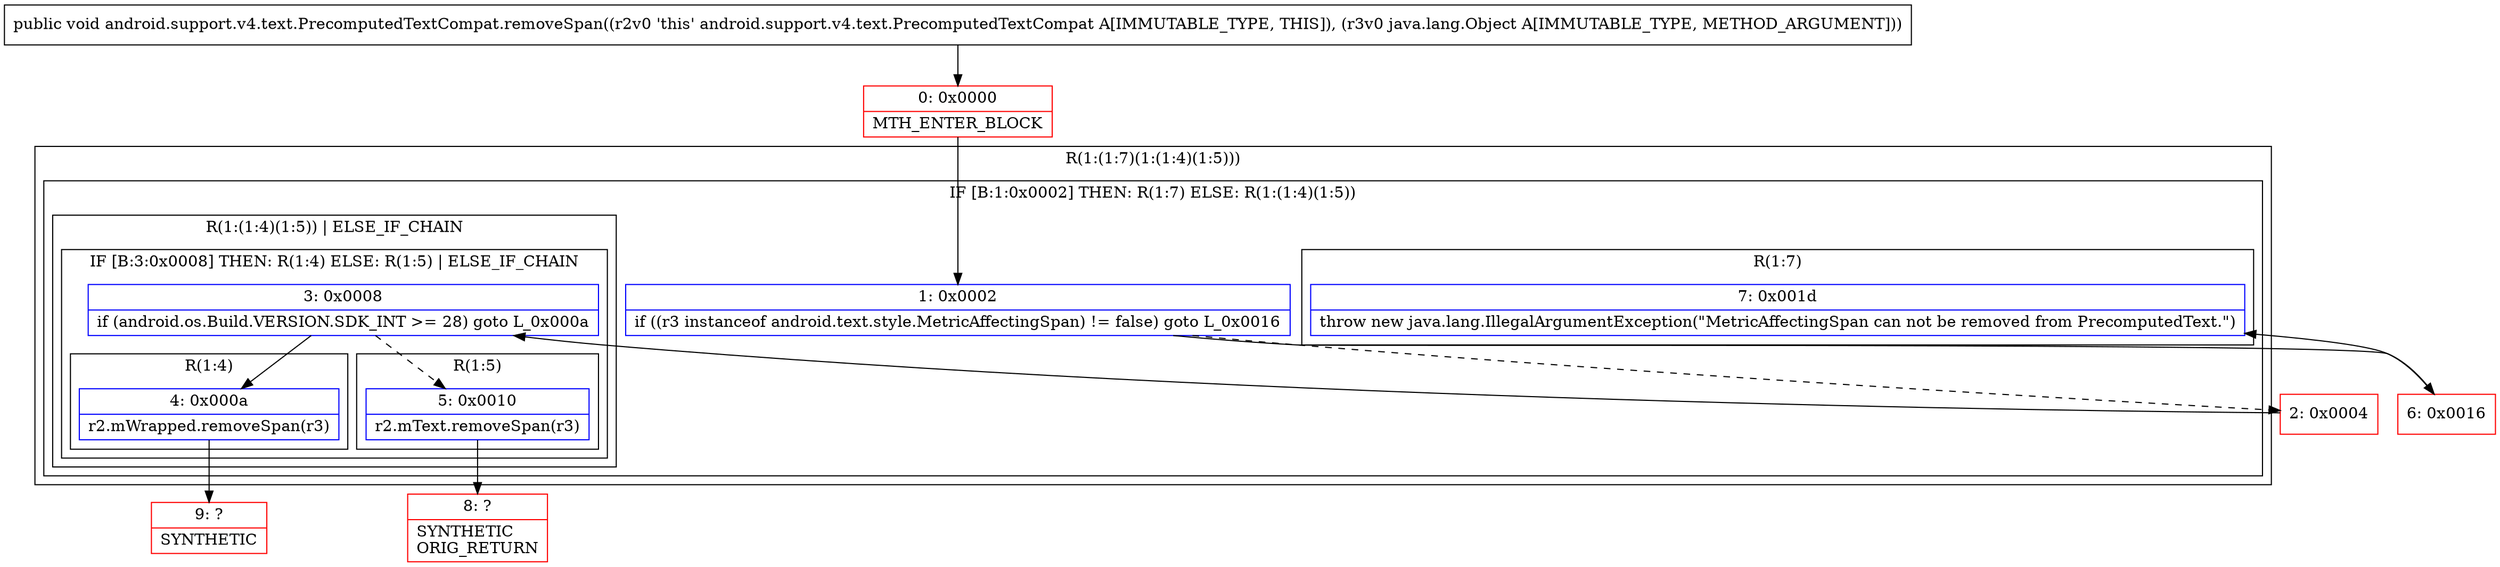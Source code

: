 digraph "CFG forandroid.support.v4.text.PrecomputedTextCompat.removeSpan(Ljava\/lang\/Object;)V" {
subgraph cluster_Region_1748957449 {
label = "R(1:(1:7)(1:(1:4)(1:5)))";
node [shape=record,color=blue];
subgraph cluster_IfRegion_1394502315 {
label = "IF [B:1:0x0002] THEN: R(1:7) ELSE: R(1:(1:4)(1:5))";
node [shape=record,color=blue];
Node_1 [shape=record,label="{1\:\ 0x0002|if ((r3 instanceof android.text.style.MetricAffectingSpan) != false) goto L_0x0016\l}"];
subgraph cluster_Region_1574688731 {
label = "R(1:7)";
node [shape=record,color=blue];
Node_7 [shape=record,label="{7\:\ 0x001d|throw new java.lang.IllegalArgumentException(\"MetricAffectingSpan can not be removed from PrecomputedText.\")\l}"];
}
subgraph cluster_Region_1667842627 {
label = "R(1:(1:4)(1:5)) | ELSE_IF_CHAIN\l";
node [shape=record,color=blue];
subgraph cluster_IfRegion_2080377238 {
label = "IF [B:3:0x0008] THEN: R(1:4) ELSE: R(1:5) | ELSE_IF_CHAIN\l";
node [shape=record,color=blue];
Node_3 [shape=record,label="{3\:\ 0x0008|if (android.os.Build.VERSION.SDK_INT \>= 28) goto L_0x000a\l}"];
subgraph cluster_Region_1550544783 {
label = "R(1:4)";
node [shape=record,color=blue];
Node_4 [shape=record,label="{4\:\ 0x000a|r2.mWrapped.removeSpan(r3)\l}"];
}
subgraph cluster_Region_1594695382 {
label = "R(1:5)";
node [shape=record,color=blue];
Node_5 [shape=record,label="{5\:\ 0x0010|r2.mText.removeSpan(r3)\l}"];
}
}
}
}
}
Node_0 [shape=record,color=red,label="{0\:\ 0x0000|MTH_ENTER_BLOCK\l}"];
Node_2 [shape=record,color=red,label="{2\:\ 0x0004}"];
Node_6 [shape=record,color=red,label="{6\:\ 0x0016}"];
Node_8 [shape=record,color=red,label="{8\:\ ?|SYNTHETIC\lORIG_RETURN\l}"];
Node_9 [shape=record,color=red,label="{9\:\ ?|SYNTHETIC\l}"];
MethodNode[shape=record,label="{public void android.support.v4.text.PrecomputedTextCompat.removeSpan((r2v0 'this' android.support.v4.text.PrecomputedTextCompat A[IMMUTABLE_TYPE, THIS]), (r3v0 java.lang.Object A[IMMUTABLE_TYPE, METHOD_ARGUMENT])) }"];
MethodNode -> Node_0;
Node_1 -> Node_2[style=dashed];
Node_1 -> Node_6;
Node_3 -> Node_4;
Node_3 -> Node_5[style=dashed];
Node_4 -> Node_9;
Node_5 -> Node_8;
Node_0 -> Node_1;
Node_2 -> Node_3;
Node_6 -> Node_7;
}


